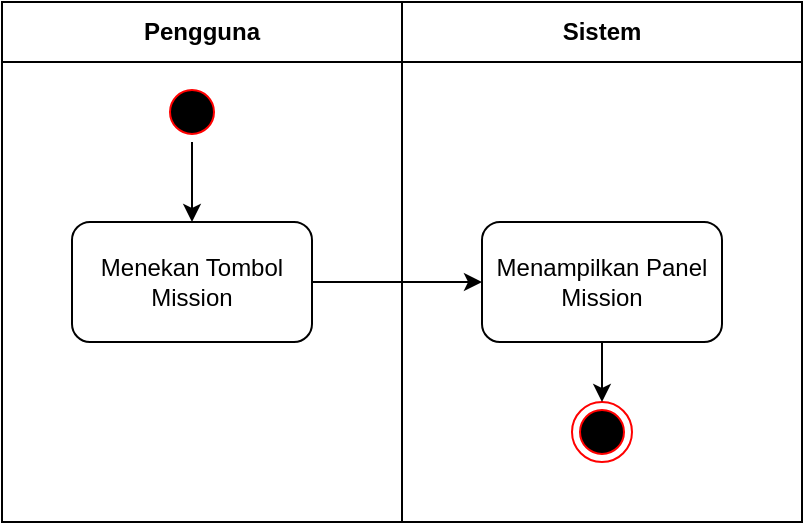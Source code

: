 <mxfile version="24.2.3" type="device">
  <diagram id="FoW0NhkRNFs8L6AiQfCd" name="Halaman-1">
    <mxGraphModel dx="607" dy="299" grid="1" gridSize="10" guides="1" tooltips="1" connect="1" arrows="1" fold="1" page="1" pageScale="1" pageWidth="827" pageHeight="1169" math="0" shadow="0">
      <root>
        <mxCell id="0" />
        <mxCell id="1" parent="0" />
        <mxCell id="Ot3S0epjnxDfbkrlAxVJ-14" value="Pengguna" style="swimlane;whiteSpace=wrap;html=1;startSize=30;" parent="1" vertex="1">
          <mxGeometry x="50" y="40" width="200" height="260" as="geometry" />
        </mxCell>
        <mxCell id="Ot3S0epjnxDfbkrlAxVJ-15" style="edgeStyle=orthogonalEdgeStyle;rounded=0;orthogonalLoop=1;jettySize=auto;html=1;entryX=0.5;entryY=0;entryDx=0;entryDy=0;" parent="Ot3S0epjnxDfbkrlAxVJ-14" source="Ot3S0epjnxDfbkrlAxVJ-16" target="Ot3S0epjnxDfbkrlAxVJ-17" edge="1">
          <mxGeometry relative="1" as="geometry" />
        </mxCell>
        <mxCell id="Ot3S0epjnxDfbkrlAxVJ-16" value="" style="ellipse;html=1;shape=startState;fillColor=#000000;strokeColor=#ff0000;" parent="Ot3S0epjnxDfbkrlAxVJ-14" vertex="1">
          <mxGeometry x="80" y="40" width="30" height="30" as="geometry" />
        </mxCell>
        <mxCell id="Ot3S0epjnxDfbkrlAxVJ-17" value="Menekan Tombol&lt;div&gt;Mission&lt;/div&gt;" style="rounded=1;whiteSpace=wrap;html=1;" parent="Ot3S0epjnxDfbkrlAxVJ-14" vertex="1">
          <mxGeometry x="35" y="110" width="120" height="60" as="geometry" />
        </mxCell>
        <mxCell id="Ot3S0epjnxDfbkrlAxVJ-19" value="Sistem" style="swimlane;whiteSpace=wrap;html=1;startSize=30;" parent="1" vertex="1">
          <mxGeometry x="250" y="40" width="200" height="260" as="geometry" />
        </mxCell>
        <mxCell id="Ot3S0epjnxDfbkrlAxVJ-20" value="Menampilkan Panel Mission" style="whiteSpace=wrap;html=1;rounded=1;" parent="Ot3S0epjnxDfbkrlAxVJ-19" vertex="1">
          <mxGeometry x="40" y="110" width="120" height="60" as="geometry" />
        </mxCell>
        <mxCell id="Ot3S0epjnxDfbkrlAxVJ-21" value="" style="ellipse;html=1;shape=endState;fillColor=#000000;strokeColor=#ff0000;" parent="Ot3S0epjnxDfbkrlAxVJ-19" vertex="1">
          <mxGeometry x="85" y="200" width="30" height="30" as="geometry" />
        </mxCell>
        <mxCell id="Ot3S0epjnxDfbkrlAxVJ-22" style="edgeStyle=orthogonalEdgeStyle;rounded=0;orthogonalLoop=1;jettySize=auto;html=1;entryX=0.5;entryY=0;entryDx=0;entryDy=0;exitX=0.5;exitY=1;exitDx=0;exitDy=0;" parent="Ot3S0epjnxDfbkrlAxVJ-19" source="Ot3S0epjnxDfbkrlAxVJ-20" target="Ot3S0epjnxDfbkrlAxVJ-21" edge="1">
          <mxGeometry relative="1" as="geometry">
            <mxPoint x="100.0" y="270" as="sourcePoint" />
          </mxGeometry>
        </mxCell>
        <mxCell id="Ot3S0epjnxDfbkrlAxVJ-24" value="" style="edgeStyle=orthogonalEdgeStyle;rounded=0;orthogonalLoop=1;jettySize=auto;html=1;exitX=1;exitY=0.5;exitDx=0;exitDy=0;" parent="1" source="Ot3S0epjnxDfbkrlAxVJ-17" target="Ot3S0epjnxDfbkrlAxVJ-20" edge="1">
          <mxGeometry relative="1" as="geometry">
            <mxPoint x="220" y="170.029" as="sourcePoint" />
          </mxGeometry>
        </mxCell>
      </root>
    </mxGraphModel>
  </diagram>
</mxfile>
